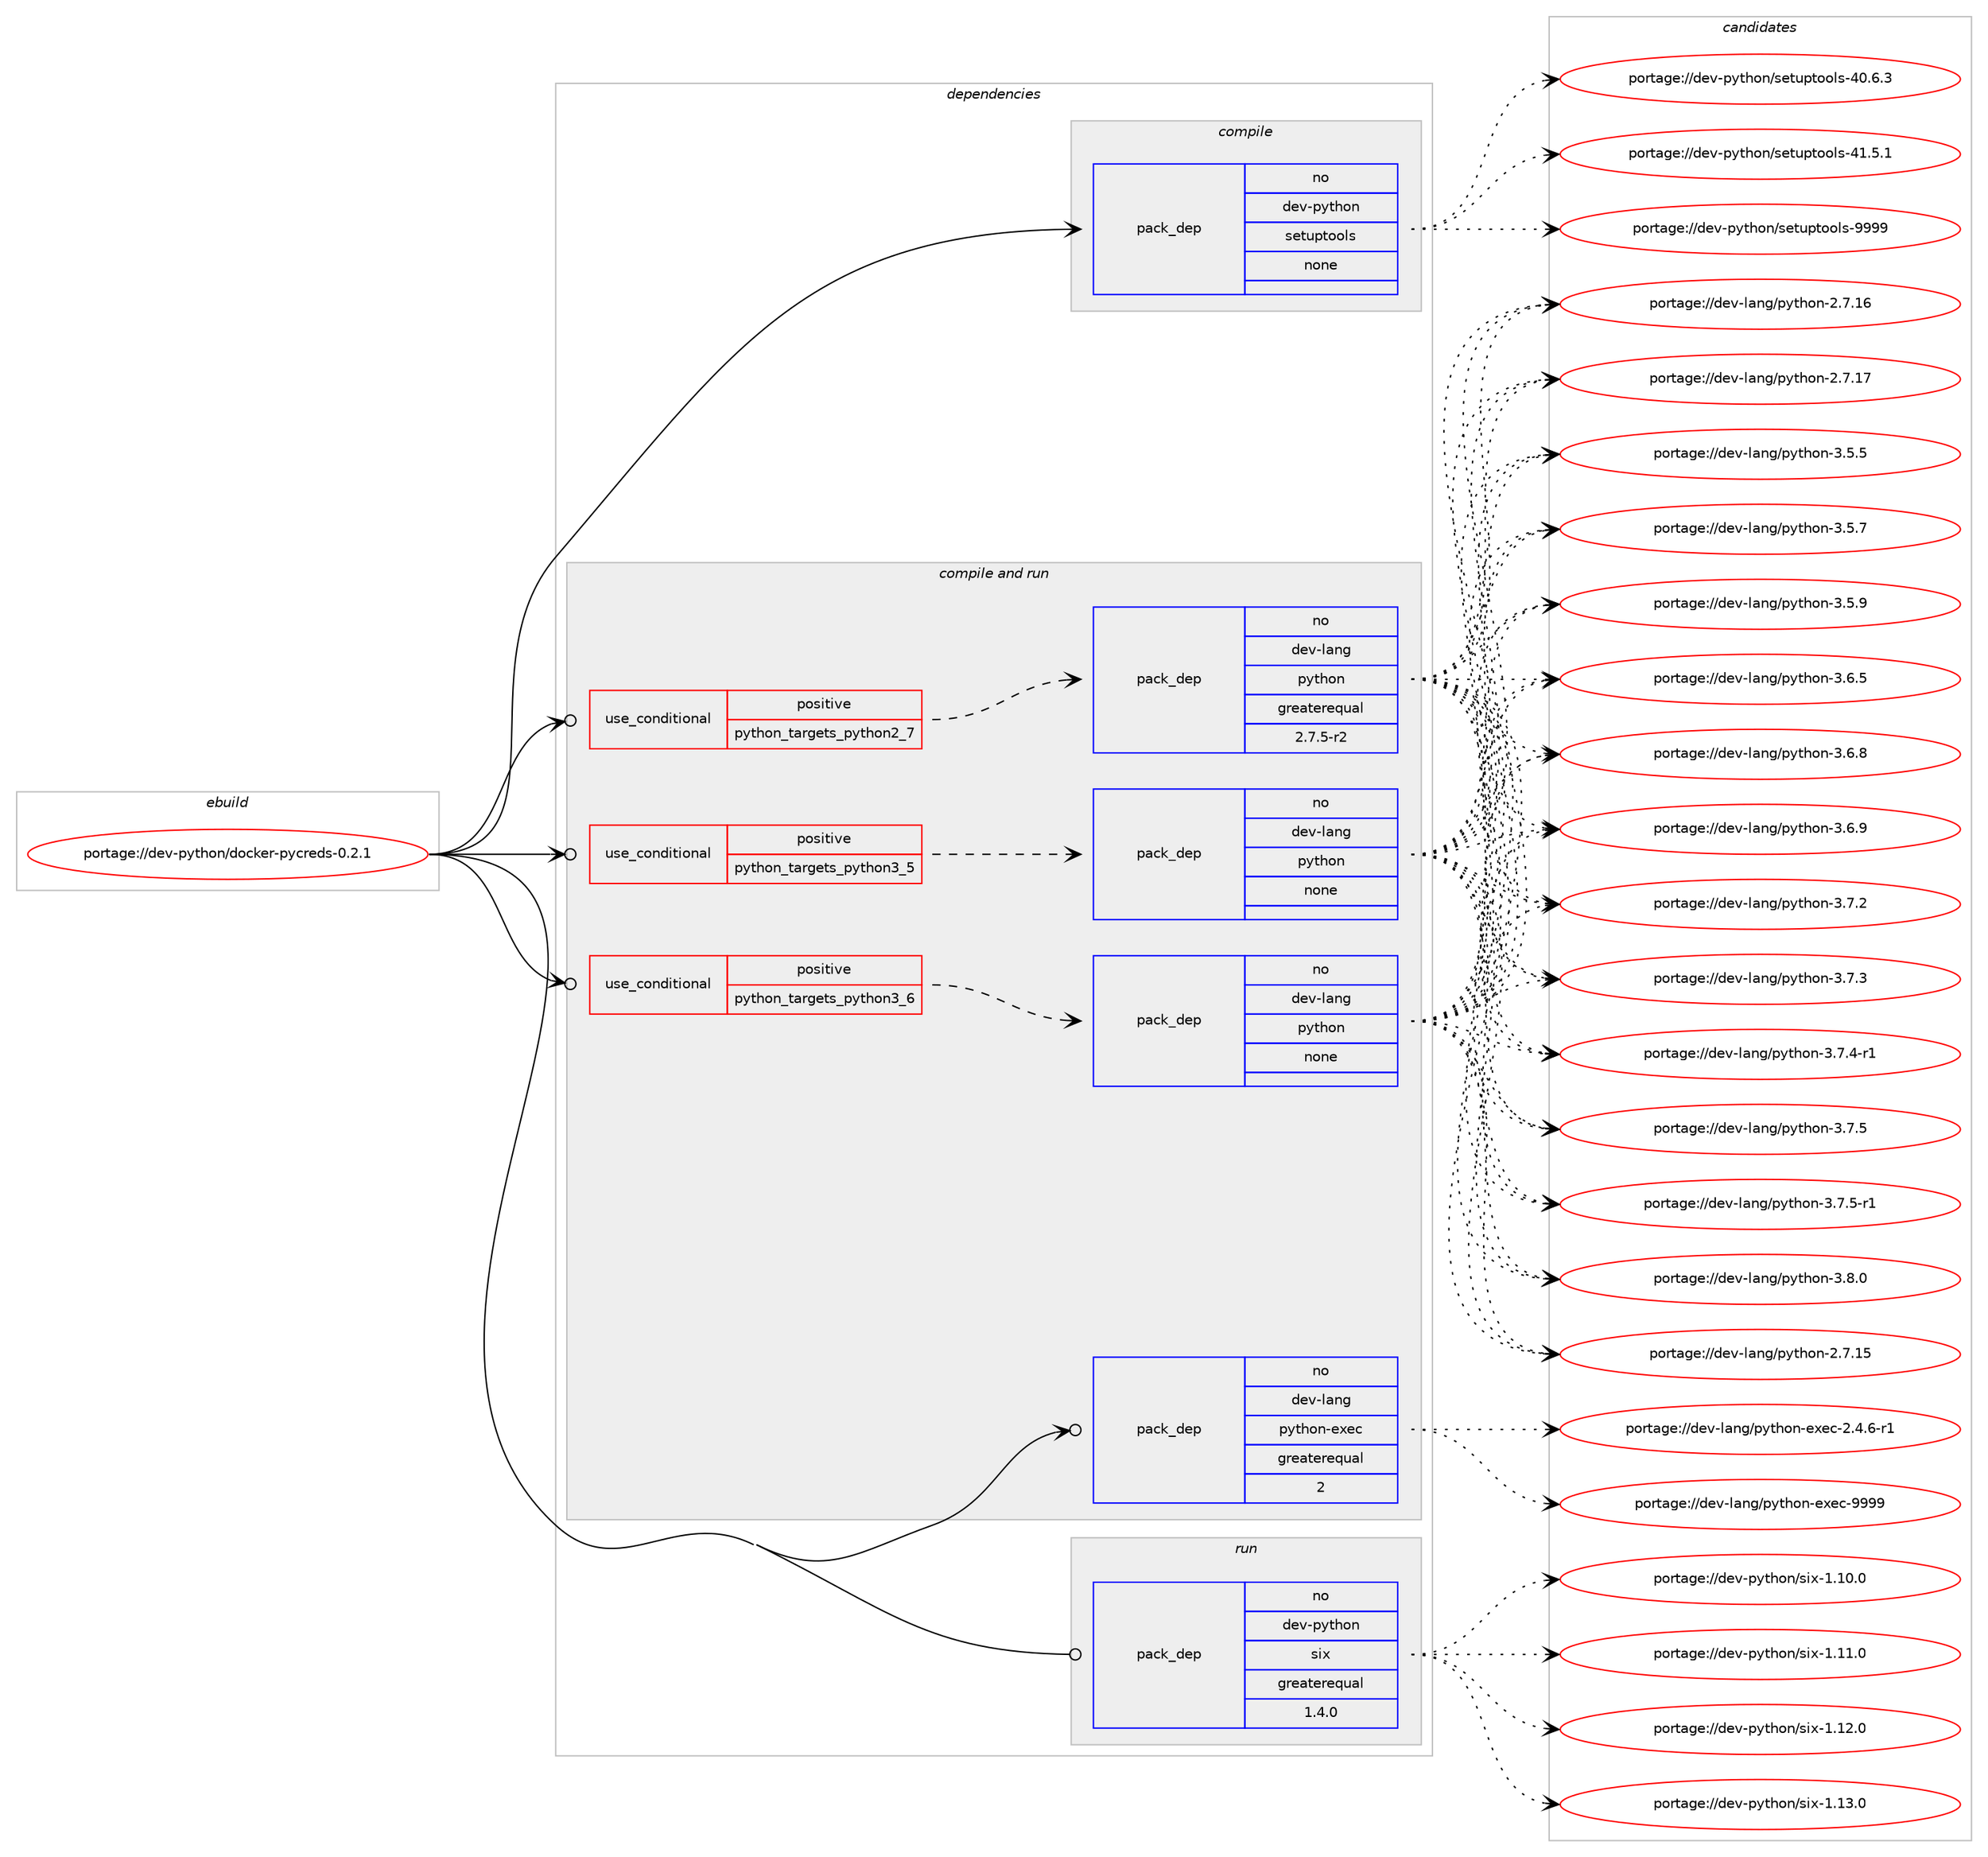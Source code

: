 digraph prolog {

# *************
# Graph options
# *************

newrank=true;
concentrate=true;
compound=true;
graph [rankdir=LR,fontname=Helvetica,fontsize=10,ranksep=1.5];#, ranksep=2.5, nodesep=0.2];
edge  [arrowhead=vee];
node  [fontname=Helvetica,fontsize=10];

# **********
# The ebuild
# **********

subgraph cluster_leftcol {
color=gray;
rank=same;
label=<<i>ebuild</i>>;
id [label="portage://dev-python/docker-pycreds-0.2.1", color=red, width=4, href="../dev-python/docker-pycreds-0.2.1.svg"];
}

# ****************
# The dependencies
# ****************

subgraph cluster_midcol {
color=gray;
label=<<i>dependencies</i>>;
subgraph cluster_compile {
fillcolor="#eeeeee";
style=filled;
label=<<i>compile</i>>;
subgraph pack106033 {
dependency137286 [label=<<TABLE BORDER="0" CELLBORDER="1" CELLSPACING="0" CELLPADDING="4" WIDTH="220"><TR><TD ROWSPAN="6" CELLPADDING="30">pack_dep</TD></TR><TR><TD WIDTH="110">no</TD></TR><TR><TD>dev-python</TD></TR><TR><TD>setuptools</TD></TR><TR><TD>none</TD></TR><TR><TD></TD></TR></TABLE>>, shape=none, color=blue];
}
id:e -> dependency137286:w [weight=20,style="solid",arrowhead="vee"];
}
subgraph cluster_compileandrun {
fillcolor="#eeeeee";
style=filled;
label=<<i>compile and run</i>>;
subgraph cond27938 {
dependency137287 [label=<<TABLE BORDER="0" CELLBORDER="1" CELLSPACING="0" CELLPADDING="4"><TR><TD ROWSPAN="3" CELLPADDING="10">use_conditional</TD></TR><TR><TD>positive</TD></TR><TR><TD>python_targets_python2_7</TD></TR></TABLE>>, shape=none, color=red];
subgraph pack106034 {
dependency137288 [label=<<TABLE BORDER="0" CELLBORDER="1" CELLSPACING="0" CELLPADDING="4" WIDTH="220"><TR><TD ROWSPAN="6" CELLPADDING="30">pack_dep</TD></TR><TR><TD WIDTH="110">no</TD></TR><TR><TD>dev-lang</TD></TR><TR><TD>python</TD></TR><TR><TD>greaterequal</TD></TR><TR><TD>2.7.5-r2</TD></TR></TABLE>>, shape=none, color=blue];
}
dependency137287:e -> dependency137288:w [weight=20,style="dashed",arrowhead="vee"];
}
id:e -> dependency137287:w [weight=20,style="solid",arrowhead="odotvee"];
subgraph cond27939 {
dependency137289 [label=<<TABLE BORDER="0" CELLBORDER="1" CELLSPACING="0" CELLPADDING="4"><TR><TD ROWSPAN="3" CELLPADDING="10">use_conditional</TD></TR><TR><TD>positive</TD></TR><TR><TD>python_targets_python3_5</TD></TR></TABLE>>, shape=none, color=red];
subgraph pack106035 {
dependency137290 [label=<<TABLE BORDER="0" CELLBORDER="1" CELLSPACING="0" CELLPADDING="4" WIDTH="220"><TR><TD ROWSPAN="6" CELLPADDING="30">pack_dep</TD></TR><TR><TD WIDTH="110">no</TD></TR><TR><TD>dev-lang</TD></TR><TR><TD>python</TD></TR><TR><TD>none</TD></TR><TR><TD></TD></TR></TABLE>>, shape=none, color=blue];
}
dependency137289:e -> dependency137290:w [weight=20,style="dashed",arrowhead="vee"];
}
id:e -> dependency137289:w [weight=20,style="solid",arrowhead="odotvee"];
subgraph cond27940 {
dependency137291 [label=<<TABLE BORDER="0" CELLBORDER="1" CELLSPACING="0" CELLPADDING="4"><TR><TD ROWSPAN="3" CELLPADDING="10">use_conditional</TD></TR><TR><TD>positive</TD></TR><TR><TD>python_targets_python3_6</TD></TR></TABLE>>, shape=none, color=red];
subgraph pack106036 {
dependency137292 [label=<<TABLE BORDER="0" CELLBORDER="1" CELLSPACING="0" CELLPADDING="4" WIDTH="220"><TR><TD ROWSPAN="6" CELLPADDING="30">pack_dep</TD></TR><TR><TD WIDTH="110">no</TD></TR><TR><TD>dev-lang</TD></TR><TR><TD>python</TD></TR><TR><TD>none</TD></TR><TR><TD></TD></TR></TABLE>>, shape=none, color=blue];
}
dependency137291:e -> dependency137292:w [weight=20,style="dashed",arrowhead="vee"];
}
id:e -> dependency137291:w [weight=20,style="solid",arrowhead="odotvee"];
subgraph pack106037 {
dependency137293 [label=<<TABLE BORDER="0" CELLBORDER="1" CELLSPACING="0" CELLPADDING="4" WIDTH="220"><TR><TD ROWSPAN="6" CELLPADDING="30">pack_dep</TD></TR><TR><TD WIDTH="110">no</TD></TR><TR><TD>dev-lang</TD></TR><TR><TD>python-exec</TD></TR><TR><TD>greaterequal</TD></TR><TR><TD>2</TD></TR></TABLE>>, shape=none, color=blue];
}
id:e -> dependency137293:w [weight=20,style="solid",arrowhead="odotvee"];
}
subgraph cluster_run {
fillcolor="#eeeeee";
style=filled;
label=<<i>run</i>>;
subgraph pack106038 {
dependency137294 [label=<<TABLE BORDER="0" CELLBORDER="1" CELLSPACING="0" CELLPADDING="4" WIDTH="220"><TR><TD ROWSPAN="6" CELLPADDING="30">pack_dep</TD></TR><TR><TD WIDTH="110">no</TD></TR><TR><TD>dev-python</TD></TR><TR><TD>six</TD></TR><TR><TD>greaterequal</TD></TR><TR><TD>1.4.0</TD></TR></TABLE>>, shape=none, color=blue];
}
id:e -> dependency137294:w [weight=20,style="solid",arrowhead="odot"];
}
}

# **************
# The candidates
# **************

subgraph cluster_choices {
rank=same;
color=gray;
label=<<i>candidates</i>>;

subgraph choice106033 {
color=black;
nodesep=1;
choiceportage100101118451121211161041111104711510111611711211611111110811545524846544651 [label="portage://dev-python/setuptools-40.6.3", color=red, width=4,href="../dev-python/setuptools-40.6.3.svg"];
choiceportage100101118451121211161041111104711510111611711211611111110811545524946534649 [label="portage://dev-python/setuptools-41.5.1", color=red, width=4,href="../dev-python/setuptools-41.5.1.svg"];
choiceportage10010111845112121116104111110471151011161171121161111111081154557575757 [label="portage://dev-python/setuptools-9999", color=red, width=4,href="../dev-python/setuptools-9999.svg"];
dependency137286:e -> choiceportage100101118451121211161041111104711510111611711211611111110811545524846544651:w [style=dotted,weight="100"];
dependency137286:e -> choiceportage100101118451121211161041111104711510111611711211611111110811545524946534649:w [style=dotted,weight="100"];
dependency137286:e -> choiceportage10010111845112121116104111110471151011161171121161111111081154557575757:w [style=dotted,weight="100"];
}
subgraph choice106034 {
color=black;
nodesep=1;
choiceportage10010111845108971101034711212111610411111045504655464953 [label="portage://dev-lang/python-2.7.15", color=red, width=4,href="../dev-lang/python-2.7.15.svg"];
choiceportage10010111845108971101034711212111610411111045504655464954 [label="portage://dev-lang/python-2.7.16", color=red, width=4,href="../dev-lang/python-2.7.16.svg"];
choiceportage10010111845108971101034711212111610411111045504655464955 [label="portage://dev-lang/python-2.7.17", color=red, width=4,href="../dev-lang/python-2.7.17.svg"];
choiceportage100101118451089711010347112121116104111110455146534653 [label="portage://dev-lang/python-3.5.5", color=red, width=4,href="../dev-lang/python-3.5.5.svg"];
choiceportage100101118451089711010347112121116104111110455146534655 [label="portage://dev-lang/python-3.5.7", color=red, width=4,href="../dev-lang/python-3.5.7.svg"];
choiceportage100101118451089711010347112121116104111110455146534657 [label="portage://dev-lang/python-3.5.9", color=red, width=4,href="../dev-lang/python-3.5.9.svg"];
choiceportage100101118451089711010347112121116104111110455146544653 [label="portage://dev-lang/python-3.6.5", color=red, width=4,href="../dev-lang/python-3.6.5.svg"];
choiceportage100101118451089711010347112121116104111110455146544656 [label="portage://dev-lang/python-3.6.8", color=red, width=4,href="../dev-lang/python-3.6.8.svg"];
choiceportage100101118451089711010347112121116104111110455146544657 [label="portage://dev-lang/python-3.6.9", color=red, width=4,href="../dev-lang/python-3.6.9.svg"];
choiceportage100101118451089711010347112121116104111110455146554650 [label="portage://dev-lang/python-3.7.2", color=red, width=4,href="../dev-lang/python-3.7.2.svg"];
choiceportage100101118451089711010347112121116104111110455146554651 [label="portage://dev-lang/python-3.7.3", color=red, width=4,href="../dev-lang/python-3.7.3.svg"];
choiceportage1001011184510897110103471121211161041111104551465546524511449 [label="portage://dev-lang/python-3.7.4-r1", color=red, width=4,href="../dev-lang/python-3.7.4-r1.svg"];
choiceportage100101118451089711010347112121116104111110455146554653 [label="portage://dev-lang/python-3.7.5", color=red, width=4,href="../dev-lang/python-3.7.5.svg"];
choiceportage1001011184510897110103471121211161041111104551465546534511449 [label="portage://dev-lang/python-3.7.5-r1", color=red, width=4,href="../dev-lang/python-3.7.5-r1.svg"];
choiceportage100101118451089711010347112121116104111110455146564648 [label="portage://dev-lang/python-3.8.0", color=red, width=4,href="../dev-lang/python-3.8.0.svg"];
dependency137288:e -> choiceportage10010111845108971101034711212111610411111045504655464953:w [style=dotted,weight="100"];
dependency137288:e -> choiceportage10010111845108971101034711212111610411111045504655464954:w [style=dotted,weight="100"];
dependency137288:e -> choiceportage10010111845108971101034711212111610411111045504655464955:w [style=dotted,weight="100"];
dependency137288:e -> choiceportage100101118451089711010347112121116104111110455146534653:w [style=dotted,weight="100"];
dependency137288:e -> choiceportage100101118451089711010347112121116104111110455146534655:w [style=dotted,weight="100"];
dependency137288:e -> choiceportage100101118451089711010347112121116104111110455146534657:w [style=dotted,weight="100"];
dependency137288:e -> choiceportage100101118451089711010347112121116104111110455146544653:w [style=dotted,weight="100"];
dependency137288:e -> choiceportage100101118451089711010347112121116104111110455146544656:w [style=dotted,weight="100"];
dependency137288:e -> choiceportage100101118451089711010347112121116104111110455146544657:w [style=dotted,weight="100"];
dependency137288:e -> choiceportage100101118451089711010347112121116104111110455146554650:w [style=dotted,weight="100"];
dependency137288:e -> choiceportage100101118451089711010347112121116104111110455146554651:w [style=dotted,weight="100"];
dependency137288:e -> choiceportage1001011184510897110103471121211161041111104551465546524511449:w [style=dotted,weight="100"];
dependency137288:e -> choiceportage100101118451089711010347112121116104111110455146554653:w [style=dotted,weight="100"];
dependency137288:e -> choiceportage1001011184510897110103471121211161041111104551465546534511449:w [style=dotted,weight="100"];
dependency137288:e -> choiceportage100101118451089711010347112121116104111110455146564648:w [style=dotted,weight="100"];
}
subgraph choice106035 {
color=black;
nodesep=1;
choiceportage10010111845108971101034711212111610411111045504655464953 [label="portage://dev-lang/python-2.7.15", color=red, width=4,href="../dev-lang/python-2.7.15.svg"];
choiceportage10010111845108971101034711212111610411111045504655464954 [label="portage://dev-lang/python-2.7.16", color=red, width=4,href="../dev-lang/python-2.7.16.svg"];
choiceportage10010111845108971101034711212111610411111045504655464955 [label="portage://dev-lang/python-2.7.17", color=red, width=4,href="../dev-lang/python-2.7.17.svg"];
choiceportage100101118451089711010347112121116104111110455146534653 [label="portage://dev-lang/python-3.5.5", color=red, width=4,href="../dev-lang/python-3.5.5.svg"];
choiceportage100101118451089711010347112121116104111110455146534655 [label="portage://dev-lang/python-3.5.7", color=red, width=4,href="../dev-lang/python-3.5.7.svg"];
choiceportage100101118451089711010347112121116104111110455146534657 [label="portage://dev-lang/python-3.5.9", color=red, width=4,href="../dev-lang/python-3.5.9.svg"];
choiceportage100101118451089711010347112121116104111110455146544653 [label="portage://dev-lang/python-3.6.5", color=red, width=4,href="../dev-lang/python-3.6.5.svg"];
choiceportage100101118451089711010347112121116104111110455146544656 [label="portage://dev-lang/python-3.6.8", color=red, width=4,href="../dev-lang/python-3.6.8.svg"];
choiceportage100101118451089711010347112121116104111110455146544657 [label="portage://dev-lang/python-3.6.9", color=red, width=4,href="../dev-lang/python-3.6.9.svg"];
choiceportage100101118451089711010347112121116104111110455146554650 [label="portage://dev-lang/python-3.7.2", color=red, width=4,href="../dev-lang/python-3.7.2.svg"];
choiceportage100101118451089711010347112121116104111110455146554651 [label="portage://dev-lang/python-3.7.3", color=red, width=4,href="../dev-lang/python-3.7.3.svg"];
choiceportage1001011184510897110103471121211161041111104551465546524511449 [label="portage://dev-lang/python-3.7.4-r1", color=red, width=4,href="../dev-lang/python-3.7.4-r1.svg"];
choiceportage100101118451089711010347112121116104111110455146554653 [label="portage://dev-lang/python-3.7.5", color=red, width=4,href="../dev-lang/python-3.7.5.svg"];
choiceportage1001011184510897110103471121211161041111104551465546534511449 [label="portage://dev-lang/python-3.7.5-r1", color=red, width=4,href="../dev-lang/python-3.7.5-r1.svg"];
choiceportage100101118451089711010347112121116104111110455146564648 [label="portage://dev-lang/python-3.8.0", color=red, width=4,href="../dev-lang/python-3.8.0.svg"];
dependency137290:e -> choiceportage10010111845108971101034711212111610411111045504655464953:w [style=dotted,weight="100"];
dependency137290:e -> choiceportage10010111845108971101034711212111610411111045504655464954:w [style=dotted,weight="100"];
dependency137290:e -> choiceportage10010111845108971101034711212111610411111045504655464955:w [style=dotted,weight="100"];
dependency137290:e -> choiceportage100101118451089711010347112121116104111110455146534653:w [style=dotted,weight="100"];
dependency137290:e -> choiceportage100101118451089711010347112121116104111110455146534655:w [style=dotted,weight="100"];
dependency137290:e -> choiceportage100101118451089711010347112121116104111110455146534657:w [style=dotted,weight="100"];
dependency137290:e -> choiceportage100101118451089711010347112121116104111110455146544653:w [style=dotted,weight="100"];
dependency137290:e -> choiceportage100101118451089711010347112121116104111110455146544656:w [style=dotted,weight="100"];
dependency137290:e -> choiceportage100101118451089711010347112121116104111110455146544657:w [style=dotted,weight="100"];
dependency137290:e -> choiceportage100101118451089711010347112121116104111110455146554650:w [style=dotted,weight="100"];
dependency137290:e -> choiceportage100101118451089711010347112121116104111110455146554651:w [style=dotted,weight="100"];
dependency137290:e -> choiceportage1001011184510897110103471121211161041111104551465546524511449:w [style=dotted,weight="100"];
dependency137290:e -> choiceportage100101118451089711010347112121116104111110455146554653:w [style=dotted,weight="100"];
dependency137290:e -> choiceportage1001011184510897110103471121211161041111104551465546534511449:w [style=dotted,weight="100"];
dependency137290:e -> choiceportage100101118451089711010347112121116104111110455146564648:w [style=dotted,weight="100"];
}
subgraph choice106036 {
color=black;
nodesep=1;
choiceportage10010111845108971101034711212111610411111045504655464953 [label="portage://dev-lang/python-2.7.15", color=red, width=4,href="../dev-lang/python-2.7.15.svg"];
choiceportage10010111845108971101034711212111610411111045504655464954 [label="portage://dev-lang/python-2.7.16", color=red, width=4,href="../dev-lang/python-2.7.16.svg"];
choiceportage10010111845108971101034711212111610411111045504655464955 [label="portage://dev-lang/python-2.7.17", color=red, width=4,href="../dev-lang/python-2.7.17.svg"];
choiceportage100101118451089711010347112121116104111110455146534653 [label="portage://dev-lang/python-3.5.5", color=red, width=4,href="../dev-lang/python-3.5.5.svg"];
choiceportage100101118451089711010347112121116104111110455146534655 [label="portage://dev-lang/python-3.5.7", color=red, width=4,href="../dev-lang/python-3.5.7.svg"];
choiceportage100101118451089711010347112121116104111110455146534657 [label="portage://dev-lang/python-3.5.9", color=red, width=4,href="../dev-lang/python-3.5.9.svg"];
choiceportage100101118451089711010347112121116104111110455146544653 [label="portage://dev-lang/python-3.6.5", color=red, width=4,href="../dev-lang/python-3.6.5.svg"];
choiceportage100101118451089711010347112121116104111110455146544656 [label="portage://dev-lang/python-3.6.8", color=red, width=4,href="../dev-lang/python-3.6.8.svg"];
choiceportage100101118451089711010347112121116104111110455146544657 [label="portage://dev-lang/python-3.6.9", color=red, width=4,href="../dev-lang/python-3.6.9.svg"];
choiceportage100101118451089711010347112121116104111110455146554650 [label="portage://dev-lang/python-3.7.2", color=red, width=4,href="../dev-lang/python-3.7.2.svg"];
choiceportage100101118451089711010347112121116104111110455146554651 [label="portage://dev-lang/python-3.7.3", color=red, width=4,href="../dev-lang/python-3.7.3.svg"];
choiceportage1001011184510897110103471121211161041111104551465546524511449 [label="portage://dev-lang/python-3.7.4-r1", color=red, width=4,href="../dev-lang/python-3.7.4-r1.svg"];
choiceportage100101118451089711010347112121116104111110455146554653 [label="portage://dev-lang/python-3.7.5", color=red, width=4,href="../dev-lang/python-3.7.5.svg"];
choiceportage1001011184510897110103471121211161041111104551465546534511449 [label="portage://dev-lang/python-3.7.5-r1", color=red, width=4,href="../dev-lang/python-3.7.5-r1.svg"];
choiceportage100101118451089711010347112121116104111110455146564648 [label="portage://dev-lang/python-3.8.0", color=red, width=4,href="../dev-lang/python-3.8.0.svg"];
dependency137292:e -> choiceportage10010111845108971101034711212111610411111045504655464953:w [style=dotted,weight="100"];
dependency137292:e -> choiceportage10010111845108971101034711212111610411111045504655464954:w [style=dotted,weight="100"];
dependency137292:e -> choiceportage10010111845108971101034711212111610411111045504655464955:w [style=dotted,weight="100"];
dependency137292:e -> choiceportage100101118451089711010347112121116104111110455146534653:w [style=dotted,weight="100"];
dependency137292:e -> choiceportage100101118451089711010347112121116104111110455146534655:w [style=dotted,weight="100"];
dependency137292:e -> choiceportage100101118451089711010347112121116104111110455146534657:w [style=dotted,weight="100"];
dependency137292:e -> choiceportage100101118451089711010347112121116104111110455146544653:w [style=dotted,weight="100"];
dependency137292:e -> choiceportage100101118451089711010347112121116104111110455146544656:w [style=dotted,weight="100"];
dependency137292:e -> choiceportage100101118451089711010347112121116104111110455146544657:w [style=dotted,weight="100"];
dependency137292:e -> choiceportage100101118451089711010347112121116104111110455146554650:w [style=dotted,weight="100"];
dependency137292:e -> choiceportage100101118451089711010347112121116104111110455146554651:w [style=dotted,weight="100"];
dependency137292:e -> choiceportage1001011184510897110103471121211161041111104551465546524511449:w [style=dotted,weight="100"];
dependency137292:e -> choiceportage100101118451089711010347112121116104111110455146554653:w [style=dotted,weight="100"];
dependency137292:e -> choiceportage1001011184510897110103471121211161041111104551465546534511449:w [style=dotted,weight="100"];
dependency137292:e -> choiceportage100101118451089711010347112121116104111110455146564648:w [style=dotted,weight="100"];
}
subgraph choice106037 {
color=black;
nodesep=1;
choiceportage10010111845108971101034711212111610411111045101120101994550465246544511449 [label="portage://dev-lang/python-exec-2.4.6-r1", color=red, width=4,href="../dev-lang/python-exec-2.4.6-r1.svg"];
choiceportage10010111845108971101034711212111610411111045101120101994557575757 [label="portage://dev-lang/python-exec-9999", color=red, width=4,href="../dev-lang/python-exec-9999.svg"];
dependency137293:e -> choiceportage10010111845108971101034711212111610411111045101120101994550465246544511449:w [style=dotted,weight="100"];
dependency137293:e -> choiceportage10010111845108971101034711212111610411111045101120101994557575757:w [style=dotted,weight="100"];
}
subgraph choice106038 {
color=black;
nodesep=1;
choiceportage100101118451121211161041111104711510512045494649484648 [label="portage://dev-python/six-1.10.0", color=red, width=4,href="../dev-python/six-1.10.0.svg"];
choiceportage100101118451121211161041111104711510512045494649494648 [label="portage://dev-python/six-1.11.0", color=red, width=4,href="../dev-python/six-1.11.0.svg"];
choiceportage100101118451121211161041111104711510512045494649504648 [label="portage://dev-python/six-1.12.0", color=red, width=4,href="../dev-python/six-1.12.0.svg"];
choiceportage100101118451121211161041111104711510512045494649514648 [label="portage://dev-python/six-1.13.0", color=red, width=4,href="../dev-python/six-1.13.0.svg"];
dependency137294:e -> choiceportage100101118451121211161041111104711510512045494649484648:w [style=dotted,weight="100"];
dependency137294:e -> choiceportage100101118451121211161041111104711510512045494649494648:w [style=dotted,weight="100"];
dependency137294:e -> choiceportage100101118451121211161041111104711510512045494649504648:w [style=dotted,weight="100"];
dependency137294:e -> choiceportage100101118451121211161041111104711510512045494649514648:w [style=dotted,weight="100"];
}
}

}
